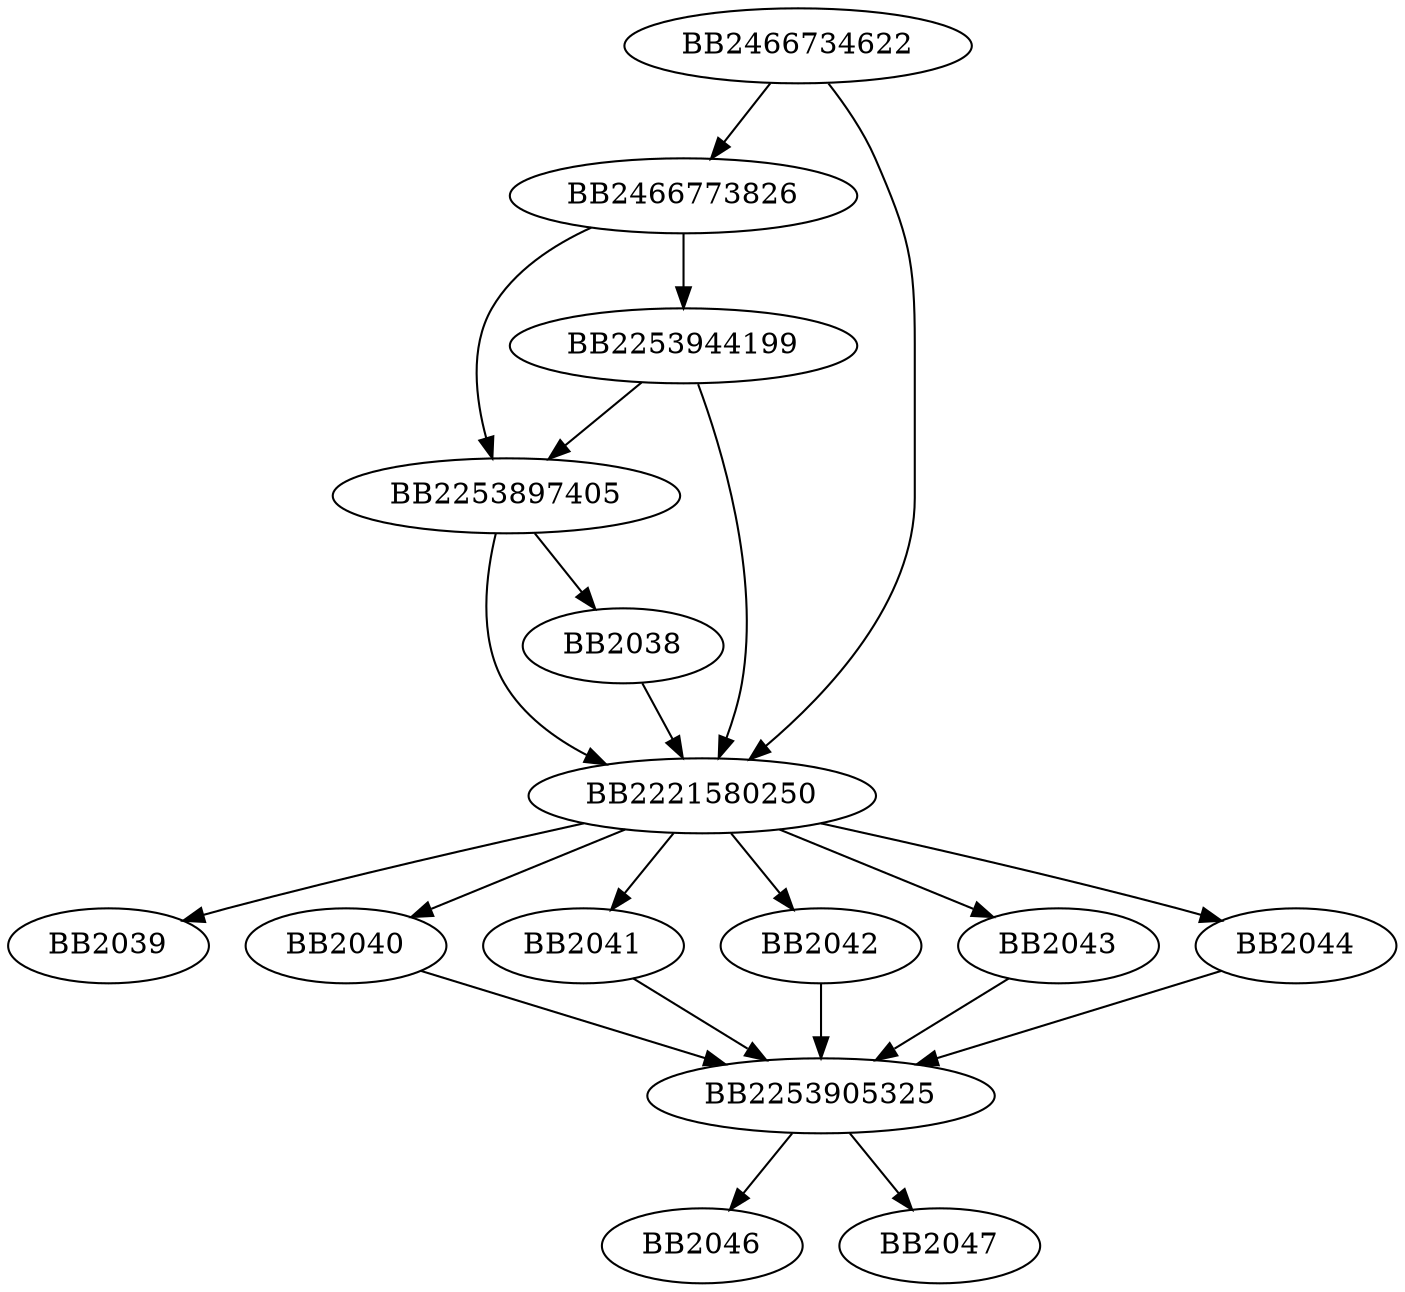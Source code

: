 digraph G{
	BB2466734622->BB2466773826;
	BB2466734622->BB2221580250;
	BB2466773826->BB2253897405;
	BB2466773826->BB2253944199;
	BB2253944199->BB2253897405;
	BB2253944199->BB2221580250;
	BB2253897405->BB2221580250;
	BB2253897405->BB2038;
	BB2038->BB2221580250;
	BB2221580250->BB2039;
	BB2221580250->BB2040;
	BB2221580250->BB2041;
	BB2221580250->BB2042;
	BB2221580250->BB2043;
	BB2221580250->BB2044;
	BB2040->BB2253905325;
	BB2041->BB2253905325;
	BB2042->BB2253905325;
	BB2043->BB2253905325;
	BB2044->BB2253905325;
	BB2253905325->BB2046;
	BB2253905325->BB2047;
}
